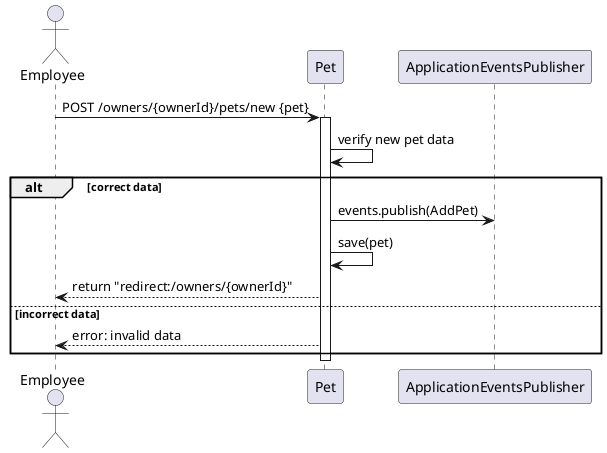 @startuml

actor Employee
participant "Pet" as Pet
participant "ApplicationEventsPublisher" as AEP

Employee -> Pet: POST /owners/{ownerId}/pets/new {pet}
activate Pet
Pet -> Pet: verify new pet data
alt correct data
Pet -> AEP: events.publish(AddPet)
Pet -> Pet : save(pet)
Pet --> Employee: return "redirect:/owners/{ownerId}"
else incorrect data
Pet --> Employee: error: invalid data
end
deactivate Pet


@enduml
